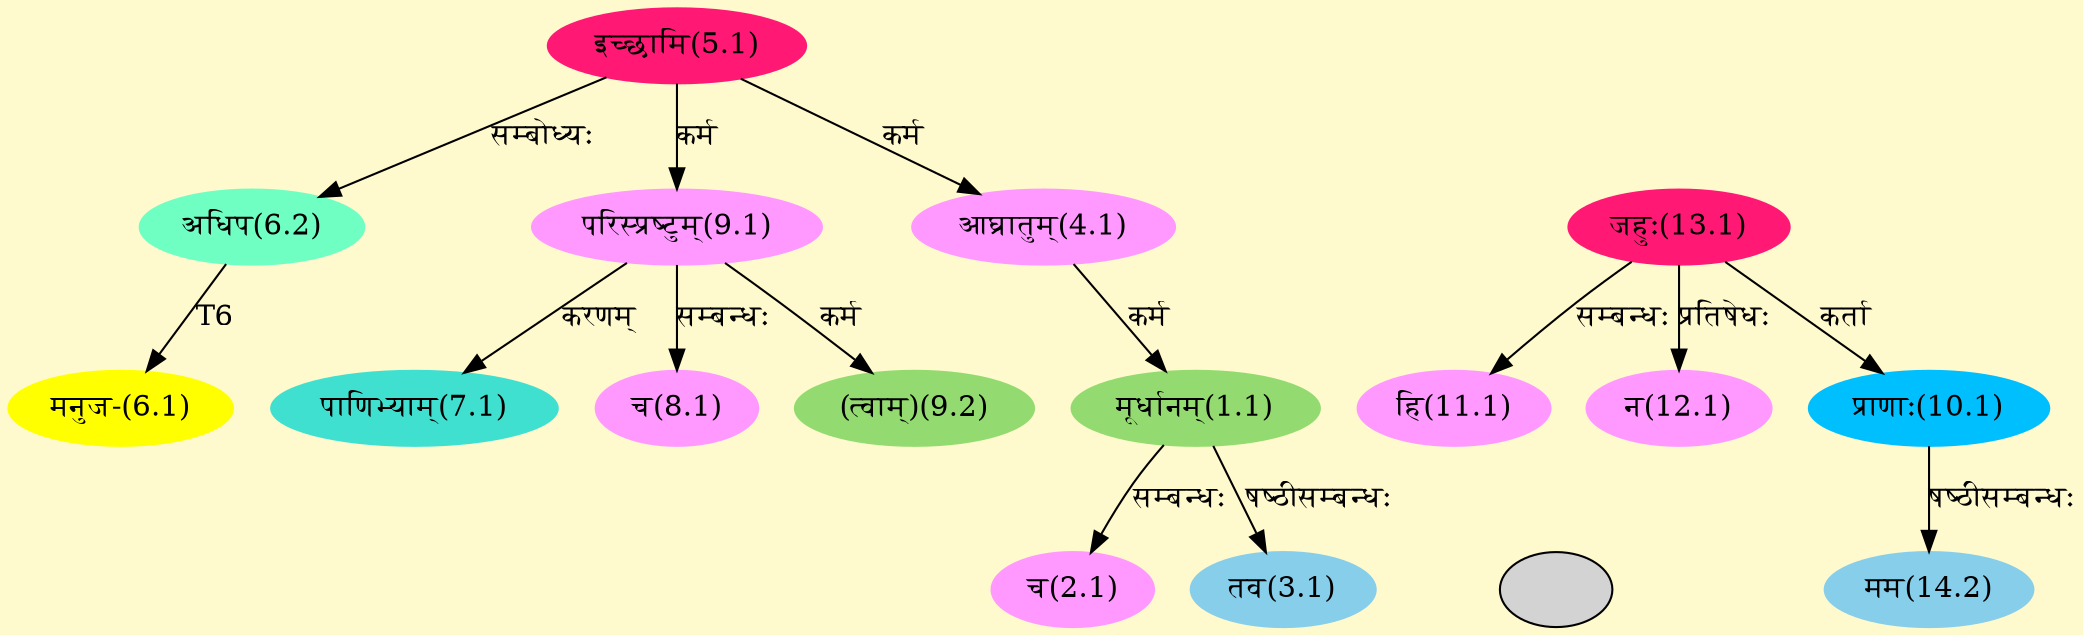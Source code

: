 digraph G{
rankdir=BT;
 compound=true;
 bgcolor="lemonchiffon1";
Node1_1 [style=filled, color="#93DB70" label = "मूर्धानम्(1.1)"]
Node4_1 [style=filled, color="#FF99FF" label = "आघ्रातुम्(4.1)"]
Node2_1 [style=filled, color="#FF99FF" label = "च(2.1)"]
Node3_1 [style=filled, color="#87CEEB" label = "तव(3.1)"]
Node5_1 [style=filled, color="#FF1975" label = "इच्छामि(5.1)"]
Node0 [style=filled, color="" label = ""]
Node [style=filled, color="" label = "()"]
Node6_1 [style=filled, color="#FFFF00" label = "मनुज-(6.1)"]
Node6_2 [style=filled, color="#6FFFC3" label = "अधिप(6.2)"]
Node7_1 [style=filled, color="#40E0D0" label = "पाणिभ्याम्(7.1)"]
Node9_1 [style=filled, color="#FF99FF" label = "परिस्प्रष्टुम्(9.1)"]
Node8_1 [style=filled, color="#FF99FF" label = "च(8.1)"]
Node9_2 [style=filled, color="#93DB70" label = "(त्वाम्)(9.2)"]
Node10_1 [style=filled, color="#00BFFF" label = "प्राणाः(10.1)"]
Node13_1 [style=filled, color="#FF1975" label = "जहुः(13.1)"]
Node11_1 [style=filled, color="#FF99FF" label = "हि(11.1)"]
Node12_1 [style=filled, color="#FF99FF" label = "न(12.1)"]
Node14_2 [style=filled, color="#87CEEB" label = "मम(14.2)"]
/* Start of Relations section */

Node1_1 -> Node4_1 [  label="कर्म"  dir="back" ]
Node2_1 -> Node1_1 [  label="सम्बन्धः"  dir="back" ]
Node3_1 -> Node1_1 [  label="षष्ठीसम्बन्धः"  dir="back" ]
Node4_1 -> Node5_1 [  label="कर्म"  dir="back" ]
Node6_1 -> Node6_2 [  label="T6"  dir="back" ]
Node6_2 -> Node5_1 [  label="सम्बोध्यः"  dir="back" ]
Node7_1 -> Node9_1 [  label="करणम्"  dir="back" ]
Node8_1 -> Node9_1 [  label="सम्बन्धः"  dir="back" ]
Node9_1 -> Node5_1 [  label="कर्म"  dir="back" ]
Node9_2 -> Node9_1 [  label="कर्म"  dir="back" ]
Node10_1 -> Node13_1 [  label="कर्ता"  dir="back" ]
Node11_1 -> Node13_1 [  label="सम्बन्धः"  dir="back" ]
Node12_1 -> Node13_1 [  label="प्रतिषेधः"  dir="back" ]
Node14_2 -> Node10_1 [  label="षष्ठीसम्बन्धः"  dir="back" ]
}
